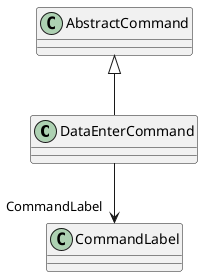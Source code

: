 @startuml
class DataEnterCommand {
}
AbstractCommand <|-- DataEnterCommand
DataEnterCommand --> "CommandLabel" CommandLabel
@enduml
